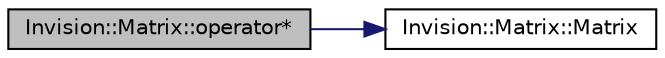 digraph "Invision::Matrix::operator*"
{
 // LATEX_PDF_SIZE
  edge [fontname="Helvetica",fontsize="10",labelfontname="Helvetica",labelfontsize="10"];
  node [fontname="Helvetica",fontsize="10",shape=record];
  rankdir="LR";
  Node1 [label="Invision::Matrix::operator*",height=0.2,width=0.4,color="black", fillcolor="grey75", style="filled", fontcolor="black",tooltip="multiplies the Matrix with another Matrix"];
  Node1 -> Node2 [color="midnightblue",fontsize="10",style="solid",fontname="Helvetica"];
  Node2 [label="Invision::Matrix::Matrix",height=0.2,width=0.4,color="black", fillcolor="white", style="filled",URL="$class_invision_1_1_matrix.html#a9c8bc1501f1926cdbc21f87782c406f0",tooltip="initialize a matrix"];
}
